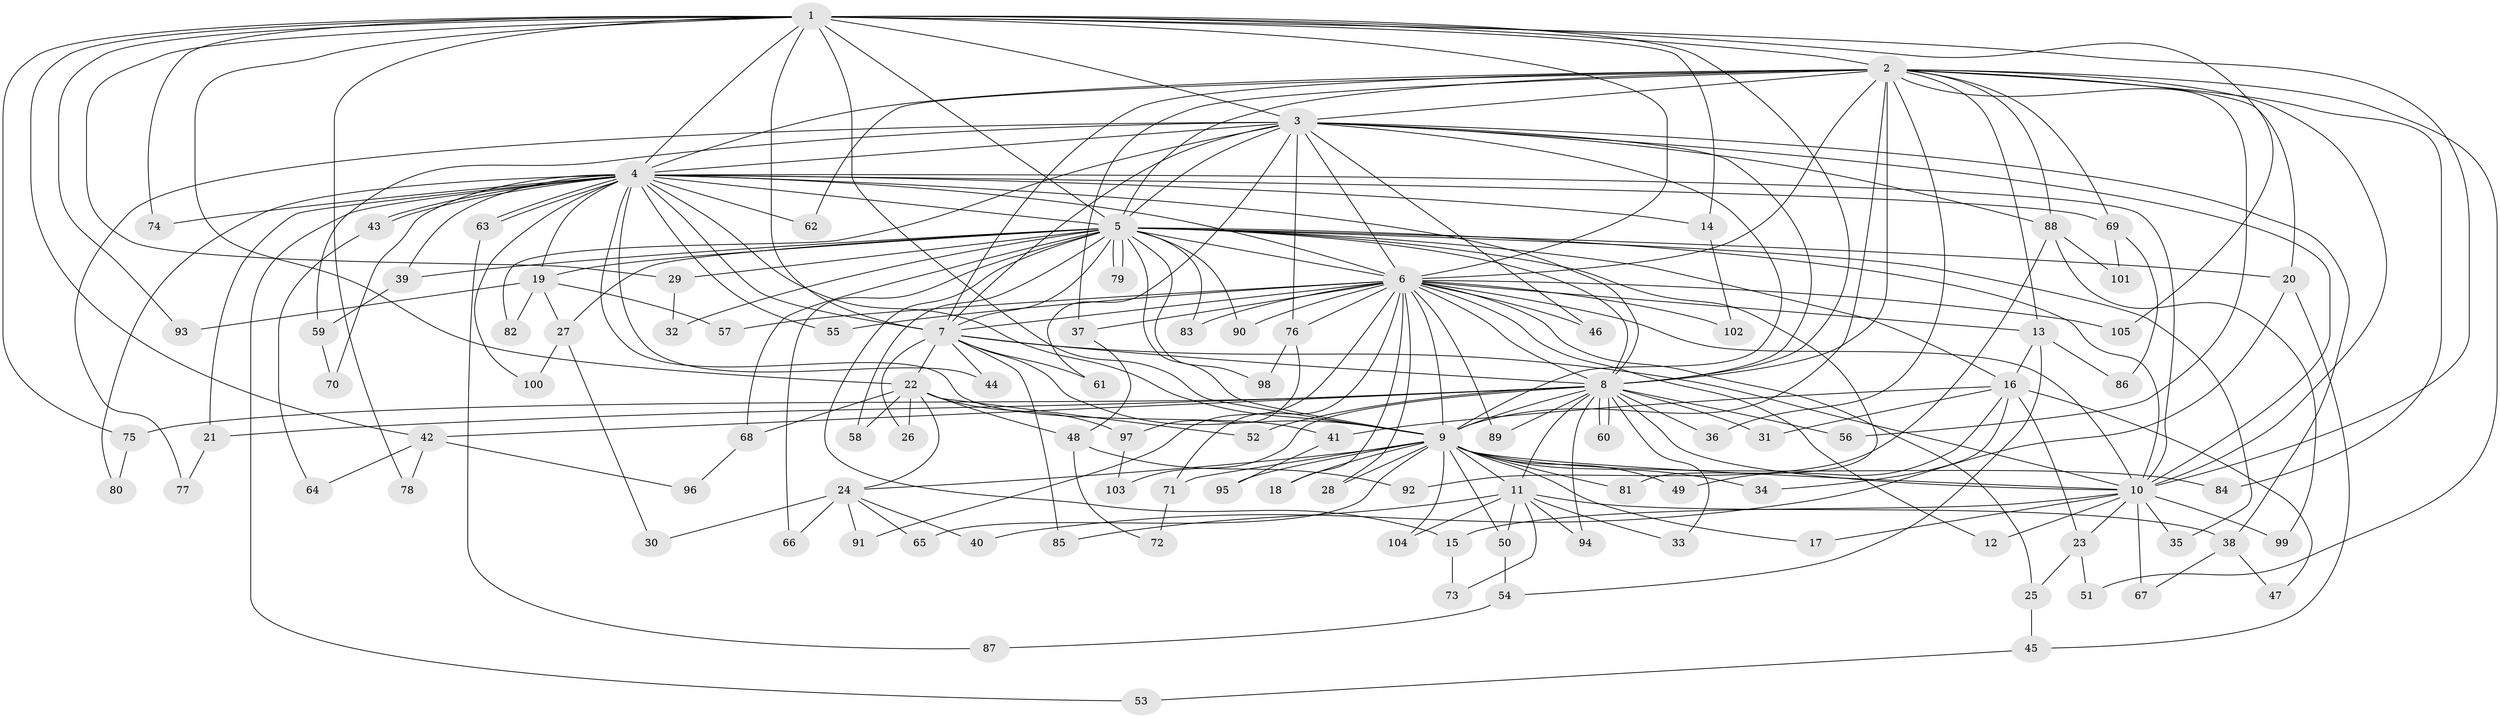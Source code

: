 // coarse degree distribution, {17: 0.025, 18: 0.0125, 26: 0.025, 25: 0.0125, 14: 0.0125, 20: 0.0125, 22: 0.0125, 15: 0.0125, 7: 0.025, 2: 0.5375, 5: 0.05, 3: 0.1625, 8: 0.0125, 6: 0.0125, 4: 0.0625, 9: 0.0125}
// Generated by graph-tools (version 1.1) at 2025/51/02/27/25 19:51:52]
// undirected, 105 vertices, 235 edges
graph export_dot {
graph [start="1"]
  node [color=gray90,style=filled];
  1;
  2;
  3;
  4;
  5;
  6;
  7;
  8;
  9;
  10;
  11;
  12;
  13;
  14;
  15;
  16;
  17;
  18;
  19;
  20;
  21;
  22;
  23;
  24;
  25;
  26;
  27;
  28;
  29;
  30;
  31;
  32;
  33;
  34;
  35;
  36;
  37;
  38;
  39;
  40;
  41;
  42;
  43;
  44;
  45;
  46;
  47;
  48;
  49;
  50;
  51;
  52;
  53;
  54;
  55;
  56;
  57;
  58;
  59;
  60;
  61;
  62;
  63;
  64;
  65;
  66;
  67;
  68;
  69;
  70;
  71;
  72;
  73;
  74;
  75;
  76;
  77;
  78;
  79;
  80;
  81;
  82;
  83;
  84;
  85;
  86;
  87;
  88;
  89;
  90;
  91;
  92;
  93;
  94;
  95;
  96;
  97;
  98;
  99;
  100;
  101;
  102;
  103;
  104;
  105;
  1 -- 2;
  1 -- 3;
  1 -- 4;
  1 -- 5;
  1 -- 6;
  1 -- 7;
  1 -- 8;
  1 -- 9;
  1 -- 10;
  1 -- 14;
  1 -- 22;
  1 -- 29;
  1 -- 42;
  1 -- 74;
  1 -- 75;
  1 -- 78;
  1 -- 93;
  1 -- 105;
  2 -- 3;
  2 -- 4;
  2 -- 5;
  2 -- 6;
  2 -- 7;
  2 -- 8;
  2 -- 9;
  2 -- 10;
  2 -- 13;
  2 -- 20;
  2 -- 36;
  2 -- 37;
  2 -- 51;
  2 -- 56;
  2 -- 62;
  2 -- 69;
  2 -- 84;
  2 -- 88;
  3 -- 4;
  3 -- 5;
  3 -- 6;
  3 -- 7;
  3 -- 8;
  3 -- 9;
  3 -- 10;
  3 -- 38;
  3 -- 46;
  3 -- 59;
  3 -- 61;
  3 -- 76;
  3 -- 77;
  3 -- 82;
  3 -- 88;
  4 -- 5;
  4 -- 6;
  4 -- 7;
  4 -- 8;
  4 -- 9;
  4 -- 10;
  4 -- 14;
  4 -- 19;
  4 -- 21;
  4 -- 39;
  4 -- 41;
  4 -- 43;
  4 -- 43;
  4 -- 44;
  4 -- 53;
  4 -- 55;
  4 -- 62;
  4 -- 63;
  4 -- 63;
  4 -- 69;
  4 -- 70;
  4 -- 74;
  4 -- 80;
  4 -- 100;
  5 -- 6;
  5 -- 7;
  5 -- 8;
  5 -- 9;
  5 -- 10;
  5 -- 15;
  5 -- 16;
  5 -- 19;
  5 -- 20;
  5 -- 27;
  5 -- 29;
  5 -- 32;
  5 -- 35;
  5 -- 39;
  5 -- 58;
  5 -- 66;
  5 -- 68;
  5 -- 79;
  5 -- 79;
  5 -- 81;
  5 -- 83;
  5 -- 90;
  5 -- 98;
  6 -- 7;
  6 -- 8;
  6 -- 9;
  6 -- 10;
  6 -- 12;
  6 -- 13;
  6 -- 18;
  6 -- 25;
  6 -- 28;
  6 -- 37;
  6 -- 46;
  6 -- 55;
  6 -- 57;
  6 -- 71;
  6 -- 76;
  6 -- 83;
  6 -- 89;
  6 -- 90;
  6 -- 91;
  6 -- 102;
  6 -- 105;
  7 -- 8;
  7 -- 9;
  7 -- 10;
  7 -- 22;
  7 -- 26;
  7 -- 44;
  7 -- 61;
  7 -- 85;
  8 -- 9;
  8 -- 10;
  8 -- 11;
  8 -- 21;
  8 -- 31;
  8 -- 33;
  8 -- 36;
  8 -- 42;
  8 -- 52;
  8 -- 56;
  8 -- 60;
  8 -- 60;
  8 -- 75;
  8 -- 89;
  8 -- 94;
  8 -- 103;
  9 -- 10;
  9 -- 11;
  9 -- 17;
  9 -- 18;
  9 -- 24;
  9 -- 28;
  9 -- 34;
  9 -- 49;
  9 -- 50;
  9 -- 65;
  9 -- 71;
  9 -- 81;
  9 -- 84;
  9 -- 95;
  9 -- 104;
  10 -- 12;
  10 -- 15;
  10 -- 17;
  10 -- 23;
  10 -- 35;
  10 -- 67;
  10 -- 99;
  11 -- 33;
  11 -- 38;
  11 -- 50;
  11 -- 73;
  11 -- 85;
  11 -- 94;
  11 -- 104;
  13 -- 16;
  13 -- 54;
  13 -- 86;
  14 -- 102;
  15 -- 73;
  16 -- 23;
  16 -- 31;
  16 -- 34;
  16 -- 41;
  16 -- 47;
  16 -- 49;
  19 -- 27;
  19 -- 57;
  19 -- 82;
  19 -- 93;
  20 -- 40;
  20 -- 45;
  21 -- 77;
  22 -- 24;
  22 -- 26;
  22 -- 48;
  22 -- 52;
  22 -- 58;
  22 -- 68;
  22 -- 97;
  23 -- 25;
  23 -- 51;
  24 -- 30;
  24 -- 40;
  24 -- 65;
  24 -- 66;
  24 -- 91;
  25 -- 45;
  27 -- 30;
  27 -- 100;
  29 -- 32;
  37 -- 48;
  38 -- 47;
  38 -- 67;
  39 -- 59;
  41 -- 95;
  42 -- 64;
  42 -- 78;
  42 -- 96;
  43 -- 64;
  45 -- 53;
  48 -- 72;
  48 -- 92;
  50 -- 54;
  54 -- 87;
  59 -- 70;
  63 -- 87;
  68 -- 96;
  69 -- 86;
  69 -- 101;
  71 -- 72;
  75 -- 80;
  76 -- 97;
  76 -- 98;
  88 -- 92;
  88 -- 99;
  88 -- 101;
  97 -- 103;
}

